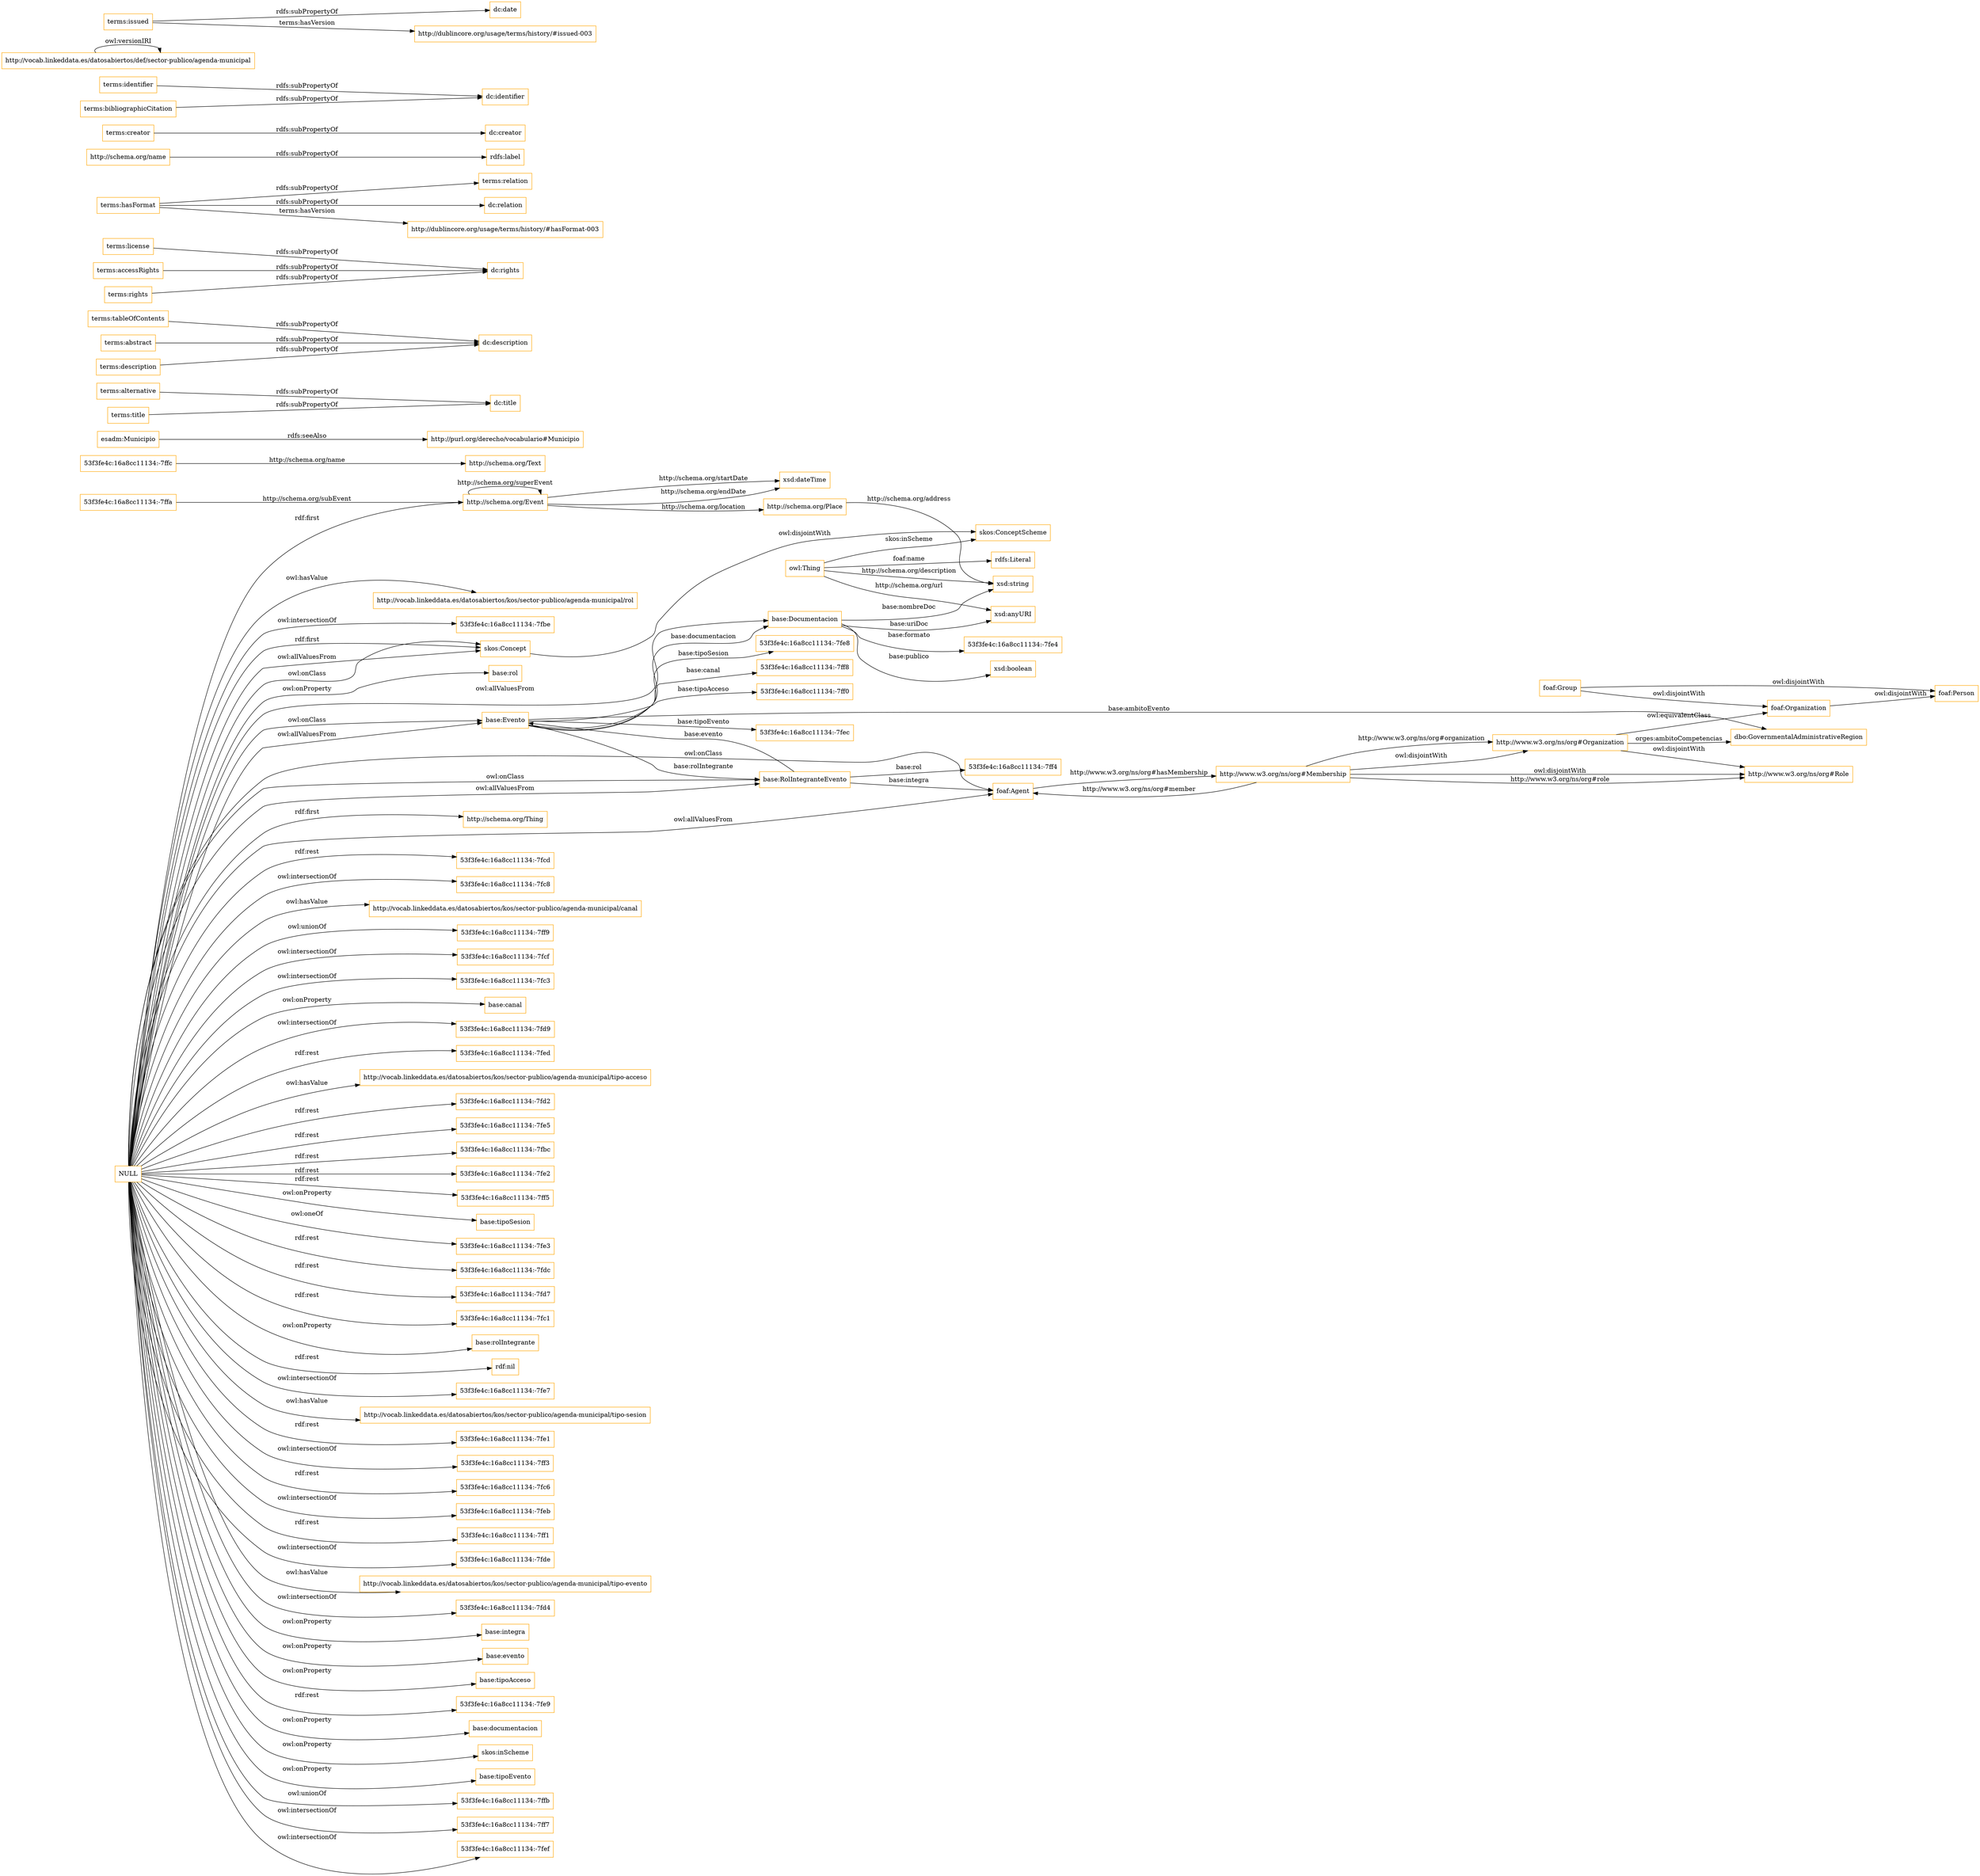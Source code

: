 digraph ar2dtool_diagram { 
rankdir=LR;
size="1501"
node [shape = rectangle, color="orange"]; "base:Documentacion" "53f3fe4c:16a8cc11134:-7ffa" "53f3fe4c:16a8cc11134:-7ff0" "dbo:GovernmentalAdministrativeRegion" "foaf:Agent" "base:Evento" "53f3fe4c:16a8cc11134:-7ffc" "skos:ConceptScheme" "53f3fe4c:16a8cc11134:-7fec" "http://schema.org/Event" "foaf:Person" "http://schema.org/Thing" "53f3fe4c:16a8cc11134:-7ff4" "foaf:Organization" "foaf:Group" "skos:Concept" "53f3fe4c:16a8cc11134:-7fe8" "53f3fe4c:16a8cc11134:-7ff8" "esadm:Municipio" "http://www.w3.org/ns/org#Organization" "http://www.w3.org/ns/org#Role" "base:RolIntegranteEvento" "http://schema.org/Place" "http://www.w3.org/ns/org#Membership" "http://schema.org/Text" ; /*classes style*/
	"terms:alternative" -> "dc:title" [ label = "rdfs:subPropertyOf" ];
	"terms:tableOfContents" -> "dc:description" [ label = "rdfs:subPropertyOf" ];
	"terms:license" -> "dc:rights" [ label = "rdfs:subPropertyOf" ];
	"terms:hasFormat" -> "terms:relation" [ label = "rdfs:subPropertyOf" ];
	"terms:hasFormat" -> "dc:relation" [ label = "rdfs:subPropertyOf" ];
	"terms:hasFormat" -> "http://dublincore.org/usage/terms/history/#hasFormat-003" [ label = "terms:hasVersion" ];
	"http://schema.org/name" -> "rdfs:label" [ label = "rdfs:subPropertyOf" ];
	"terms:creator" -> "dc:creator" [ label = "rdfs:subPropertyOf" ];
	"terms:accessRights" -> "dc:rights" [ label = "rdfs:subPropertyOf" ];
	"terms:title" -> "dc:title" [ label = "rdfs:subPropertyOf" ];
	"terms:abstract" -> "dc:description" [ label = "rdfs:subPropertyOf" ];
	"skos:Concept" -> "skos:ConceptScheme" [ label = "owl:disjointWith" ];
	"esadm:Municipio" -> "http://purl.org/derecho/vocabulario#Municipio" [ label = "rdfs:seeAlso" ];
	"http://www.w3.org/ns/org#Membership" -> "http://www.w3.org/ns/org#Role" [ label = "owl:disjointWith" ];
	"http://www.w3.org/ns/org#Membership" -> "http://www.w3.org/ns/org#Organization" [ label = "owl:disjointWith" ];
	"http://www.w3.org/ns/org#Organization" -> "http://www.w3.org/ns/org#Role" [ label = "owl:disjointWith" ];
	"http://www.w3.org/ns/org#Organization" -> "foaf:Organization" [ label = "owl:equivalentClass" ];
	"terms:identifier" -> "dc:identifier" [ label = "rdfs:subPropertyOf" ];
	"foaf:Organization" -> "foaf:Person" [ label = "owl:disjointWith" ];
	"NULL" -> "53f3fe4c:16a8cc11134:-7fcd" [ label = "rdf:rest" ];
	"NULL" -> "53f3fe4c:16a8cc11134:-7fc8" [ label = "owl:intersectionOf" ];
	"NULL" -> "http://vocab.linkeddata.es/datosabiertos/kos/sector-publico/agenda-municipal/canal" [ label = "owl:hasValue" ];
	"NULL" -> "skos:Concept" [ label = "rdf:first" ];
	"NULL" -> "53f3fe4c:16a8cc11134:-7ff9" [ label = "owl:unionOf" ];
	"NULL" -> "53f3fe4c:16a8cc11134:-7fcf" [ label = "owl:intersectionOf" ];
	"NULL" -> "53f3fe4c:16a8cc11134:-7fc3" [ label = "owl:intersectionOf" ];
	"NULL" -> "base:canal" [ label = "owl:onProperty" ];
	"NULL" -> "foaf:Agent" [ label = "owl:allValuesFrom" ];
	"NULL" -> "53f3fe4c:16a8cc11134:-7fd9" [ label = "owl:intersectionOf" ];
	"NULL" -> "53f3fe4c:16a8cc11134:-7fed" [ label = "rdf:rest" ];
	"NULL" -> "http://vocab.linkeddata.es/datosabiertos/kos/sector-publico/agenda-municipal/tipo-acceso" [ label = "owl:hasValue" ];
	"NULL" -> "53f3fe4c:16a8cc11134:-7fd2" [ label = "rdf:rest" ];
	"NULL" -> "53f3fe4c:16a8cc11134:-7fe5" [ label = "rdf:rest" ];
	"NULL" -> "53f3fe4c:16a8cc11134:-7fbc" [ label = "rdf:rest" ];
	"NULL" -> "foaf:Agent" [ label = "owl:onClass" ];
	"NULL" -> "base:RolIntegranteEvento" [ label = "owl:onClass" ];
	"NULL" -> "53f3fe4c:16a8cc11134:-7fe2" [ label = "rdf:rest" ];
	"NULL" -> "53f3fe4c:16a8cc11134:-7ff5" [ label = "rdf:rest" ];
	"NULL" -> "base:tipoSesion" [ label = "owl:onProperty" ];
	"NULL" -> "53f3fe4c:16a8cc11134:-7fe3" [ label = "owl:oneOf" ];
	"NULL" -> "skos:Concept" [ label = "owl:allValuesFrom" ];
	"NULL" -> "53f3fe4c:16a8cc11134:-7fdc" [ label = "rdf:rest" ];
	"NULL" -> "53f3fe4c:16a8cc11134:-7fd7" [ label = "rdf:rest" ];
	"NULL" -> "53f3fe4c:16a8cc11134:-7fc1" [ label = "rdf:rest" ];
	"NULL" -> "base:rolIntegrante" [ label = "owl:onProperty" ];
	"NULL" -> "rdf:nil" [ label = "rdf:rest" ];
	"NULL" -> "53f3fe4c:16a8cc11134:-7fe7" [ label = "owl:intersectionOf" ];
	"NULL" -> "http://vocab.linkeddata.es/datosabiertos/kos/sector-publico/agenda-municipal/tipo-sesion" [ label = "owl:hasValue" ];
	"NULL" -> "53f3fe4c:16a8cc11134:-7fe1" [ label = "rdf:rest" ];
	"NULL" -> "53f3fe4c:16a8cc11134:-7ff3" [ label = "owl:intersectionOf" ];
	"NULL" -> "53f3fe4c:16a8cc11134:-7fc6" [ label = "rdf:rest" ];
	"NULL" -> "base:RolIntegranteEvento" [ label = "owl:allValuesFrom" ];
	"NULL" -> "53f3fe4c:16a8cc11134:-7feb" [ label = "owl:intersectionOf" ];
	"NULL" -> "base:Documentacion" [ label = "owl:allValuesFrom" ];
	"NULL" -> "http://schema.org/Thing" [ label = "rdf:first" ];
	"NULL" -> "53f3fe4c:16a8cc11134:-7ff1" [ label = "rdf:rest" ];
	"NULL" -> "53f3fe4c:16a8cc11134:-7fde" [ label = "owl:intersectionOf" ];
	"NULL" -> "http://vocab.linkeddata.es/datosabiertos/kos/sector-publico/agenda-municipal/tipo-evento" [ label = "owl:hasValue" ];
	"NULL" -> "53f3fe4c:16a8cc11134:-7fd4" [ label = "owl:intersectionOf" ];
	"NULL" -> "base:Evento" [ label = "owl:allValuesFrom" ];
	"NULL" -> "base:Evento" [ label = "owl:onClass" ];
	"NULL" -> "base:integra" [ label = "owl:onProperty" ];
	"NULL" -> "skos:Concept" [ label = "owl:onClass" ];
	"NULL" -> "base:evento" [ label = "owl:onProperty" ];
	"NULL" -> "http://schema.org/Event" [ label = "rdf:first" ];
	"NULL" -> "base:tipoAcceso" [ label = "owl:onProperty" ];
	"NULL" -> "53f3fe4c:16a8cc11134:-7fe9" [ label = "rdf:rest" ];
	"NULL" -> "base:documentacion" [ label = "owl:onProperty" ];
	"NULL" -> "skos:inScheme" [ label = "owl:onProperty" ];
	"NULL" -> "base:tipoEvento" [ label = "owl:onProperty" ];
	"NULL" -> "53f3fe4c:16a8cc11134:-7ffb" [ label = "owl:unionOf" ];
	"NULL" -> "53f3fe4c:16a8cc11134:-7ff7" [ label = "owl:intersectionOf" ];
	"NULL" -> "53f3fe4c:16a8cc11134:-7fef" [ label = "owl:intersectionOf" ];
	"NULL" -> "http://vocab.linkeddata.es/datosabiertos/kos/sector-publico/agenda-municipal/rol" [ label = "owl:hasValue" ];
	"NULL" -> "53f3fe4c:16a8cc11134:-7fbe" [ label = "owl:intersectionOf" ];
	"NULL" -> "base:rol" [ label = "owl:onProperty" ];
	"terms:rights" -> "dc:rights" [ label = "rdfs:subPropertyOf" ];
	"http://vocab.linkeddata.es/datosabiertos/def/sector-publico/agenda-municipal" -> "http://vocab.linkeddata.es/datosabiertos/def/sector-publico/agenda-municipal" [ label = "owl:versionIRI" ];
	"terms:issued" -> "dc:date" [ label = "rdfs:subPropertyOf" ];
	"terms:issued" -> "http://dublincore.org/usage/terms/history/#issued-003" [ label = "terms:hasVersion" ];
	"terms:bibliographicCitation" -> "dc:identifier" [ label = "rdfs:subPropertyOf" ];
	"terms:description" -> "dc:description" [ label = "rdfs:subPropertyOf" ];
	"foaf:Group" -> "foaf:Person" [ label = "owl:disjointWith" ];
	"foaf:Group" -> "foaf:Organization" [ label = "owl:disjointWith" ];
	"http://schema.org/Event" -> "xsd:dateTime" [ label = "http://schema.org/startDate" ];
	"base:Evento" -> "53f3fe4c:16a8cc11134:-7fec" [ label = "base:tipoEvento" ];
	"owl:Thing" -> "rdfs:Literal" [ label = "foaf:name" ];
	"base:RolIntegranteEvento" -> "base:Evento" [ label = "base:evento" ];
	"base:Evento" -> "53f3fe4c:16a8cc11134:-7fe8" [ label = "base:tipoSesion" ];
	"base:Documentacion" -> "xsd:string" [ label = "base:nombreDoc" ];
	"owl:Thing" -> "xsd:anyURI" [ label = "http://schema.org/url" ];
	"base:RolIntegranteEvento" -> "foaf:Agent" [ label = "base:integra" ];
	"owl:Thing" -> "skos:ConceptScheme" [ label = "skos:inScheme" ];
	"base:RolIntegranteEvento" -> "53f3fe4c:16a8cc11134:-7ff4" [ label = "base:rol" ];
	"53f3fe4c:16a8cc11134:-7ffc" -> "http://schema.org/Text" [ label = "http://schema.org/name" ];
	"base:Evento" -> "base:RolIntegranteEvento" [ label = "base:rolIntegrante" ];
	"base:Evento" -> "53f3fe4c:16a8cc11134:-7ff8" [ label = "base:canal" ];
	"http://schema.org/Place" -> "xsd:string" [ label = "http://schema.org/address" ];
	"foaf:Agent" -> "http://www.w3.org/ns/org#Membership" [ label = "http://www.w3.org/ns/org#hasMembership" ];
	"base:Documentacion" -> "xsd:anyURI" [ label = "base:uriDoc" ];
	"http://www.w3.org/ns/org#Membership" -> "http://www.w3.org/ns/org#Organization" [ label = "http://www.w3.org/ns/org#organization" ];
	"http://schema.org/Event" -> "http://schema.org/Place" [ label = "http://schema.org/location" ];
	"http://www.w3.org/ns/org#Membership" -> "http://www.w3.org/ns/org#Role" [ label = "http://www.w3.org/ns/org#role" ];
	"base:Documentacion" -> "xsd:boolean" [ label = "base:publico" ];
	"http://schema.org/Event" -> "xsd:dateTime" [ label = "http://schema.org/endDate" ];
	"53f3fe4c:16a8cc11134:-7ffa" -> "http://schema.org/Event" [ label = "http://schema.org/subEvent" ];
	"base:Evento" -> "dbo:GovernmentalAdministrativeRegion" [ label = "base:ambitoEvento" ];
	"base:Evento" -> "53f3fe4c:16a8cc11134:-7ff0" [ label = "base:tipoAcceso" ];
	"http://www.w3.org/ns/org#Membership" -> "foaf:Agent" [ label = "http://www.w3.org/ns/org#member" ];
	"base:Documentacion" -> "53f3fe4c:16a8cc11134:-7fe4" [ label = "base:formato" ];
	"http://www.w3.org/ns/org#Organization" -> "dbo:GovernmentalAdministrativeRegion" [ label = "orges:ambitoCompetencias" ];
	"owl:Thing" -> "xsd:string" [ label = "http://schema.org/description" ];
	"http://schema.org/Event" -> "http://schema.org/Event" [ label = "http://schema.org/superEvent" ];
	"base:Evento" -> "base:Documentacion" [ label = "base:documentacion" ];

}
